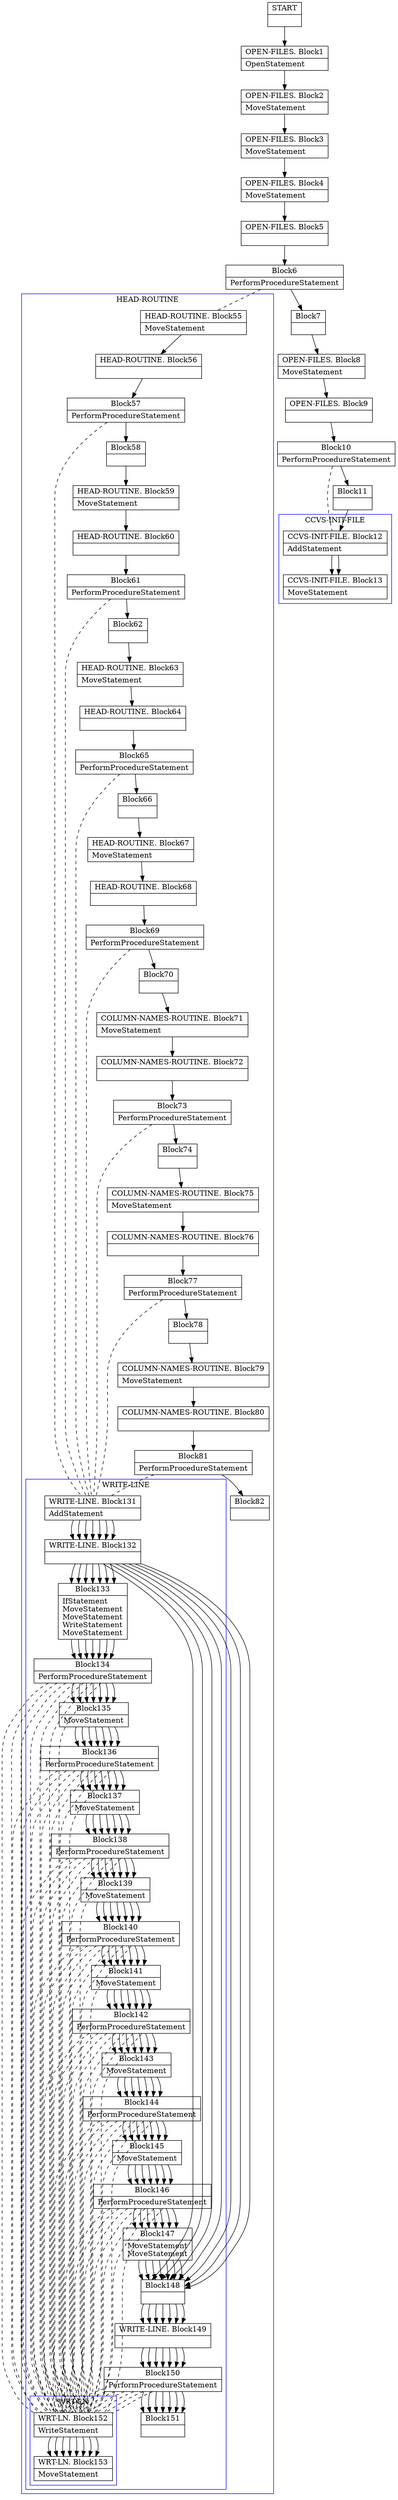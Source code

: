 digraph Cfg {
compound=true;
node [
shape = "record"
]

edge [
arrowtail = "empty"
]
Block0 [
label = "{START|}"
]
Block1 [
label = "{OPEN-FILES. Block1|OpenStatement\l}"
]
Block2 [
label = "{OPEN-FILES. Block2|MoveStatement\l}"
]
Block3 [
label = "{OPEN-FILES. Block3|MoveStatement\l}"
]
Block4 [
label = "{OPEN-FILES. Block4|MoveStatement\l}"
]
Block5 [
label = "{OPEN-FILES. Block5|}"
]
Block6 [
label = "{Block6|PerformProcedureStatement\l}"
]
subgraph cluster_1{
color = blue;
label = "HEAD-ROUTINE";
Block55 [
label = "{HEAD-ROUTINE. Block55|MoveStatement\l}"
]
Block56 [
label = "{HEAD-ROUTINE. Block56|}"
]
Block57 [
label = "{Block57|PerformProcedureStatement\l}"
]
subgraph cluster_8{
color = blue;
label = "WRITE-LINE";
Block131 [
label = "{WRITE-LINE. Block131|AddStatement\l}"
]
Block132 [
label = "{WRITE-LINE. Block132|}"
]
Block133 [
label = "{Block133|IfStatement\lMoveStatement\lMoveStatement\lWriteStatement\lMoveStatement\l}"
]
Block134 [
label = "{Block134|PerformProcedureStatement\l}"
]
subgraph cluster_22{
color = blue;
label = "WRT-LN";
Block152 [
label = "{WRT-LN. Block152|WriteStatement\l}"
]
Block153 [
label = "{WRT-LN. Block153|MoveStatement\l}"
]
Block152 -> Block153

}
Block134 -> Block152 [style=dashed, arrowhead=none]

Block135 [
label = "{Block135|MoveStatement\l}"
]
Block136 [
label = "{Block136|PerformProcedureStatement\l}"
]
subgraph cluster_23{
color = blue;
label = "WRT-LN";
Block152 [
label = "{WRT-LN. Block152|WriteStatement\l}"
]
Block153 [
label = "{WRT-LN. Block153|MoveStatement\l}"
]
Block152 -> Block153

}
Block136 -> Block152 [style=dashed, arrowhead=none]

Block137 [
label = "{Block137|MoveStatement\l}"
]
Block138 [
label = "{Block138|PerformProcedureStatement\l}"
]
subgraph cluster_24{
color = blue;
label = "WRT-LN";
Block152 [
label = "{WRT-LN. Block152|WriteStatement\l}"
]
Block153 [
label = "{WRT-LN. Block153|MoveStatement\l}"
]
Block152 -> Block153

}
Block138 -> Block152 [style=dashed, arrowhead=none]

Block139 [
label = "{Block139|MoveStatement\l}"
]
Block140 [
label = "{Block140|PerformProcedureStatement\l}"
]
subgraph cluster_25{
color = blue;
label = "WRT-LN";
Block152 [
label = "{WRT-LN. Block152|WriteStatement\l}"
]
Block153 [
label = "{WRT-LN. Block153|MoveStatement\l}"
]
Block152 -> Block153

}
Block140 -> Block152 [style=dashed, arrowhead=none]

Block141 [
label = "{Block141|MoveStatement\l}"
]
Block142 [
label = "{Block142|PerformProcedureStatement\l}"
]
subgraph cluster_26{
color = blue;
label = "WRT-LN";
Block152 [
label = "{WRT-LN. Block152|WriteStatement\l}"
]
Block153 [
label = "{WRT-LN. Block153|MoveStatement\l}"
]
Block152 -> Block153

}
Block142 -> Block152 [style=dashed, arrowhead=none]

Block143 [
label = "{Block143|MoveStatement\l}"
]
Block144 [
label = "{Block144|PerformProcedureStatement\l}"
]
subgraph cluster_27{
color = blue;
label = "WRT-LN";
Block152 [
label = "{WRT-LN. Block152|WriteStatement\l}"
]
Block153 [
label = "{WRT-LN. Block153|MoveStatement\l}"
]
Block152 -> Block153

}
Block144 -> Block152 [style=dashed, arrowhead=none]

Block145 [
label = "{Block145|MoveStatement\l}"
]
Block146 [
label = "{Block146|PerformProcedureStatement\l}"
]
subgraph cluster_28{
color = blue;
label = "WRT-LN";
Block152 [
label = "{WRT-LN. Block152|WriteStatement\l}"
]
Block153 [
label = "{WRT-LN. Block153|MoveStatement\l}"
]
Block152 -> Block153

}
Block146 -> Block152 [style=dashed, arrowhead=none]

Block147 [
label = "{Block147|MoveStatement\lMoveStatement\l}"
]
Block148 [
label = "{Block148|}"
]
Block149 [
label = "{WRITE-LINE. Block149|}"
]
Block150 [
label = "{Block150|PerformProcedureStatement\l}"
]
subgraph cluster_29{
color = blue;
label = "WRT-LN";
Block152 [
label = "{WRT-LN. Block152|WriteStatement\l}"
]
Block153 [
label = "{WRT-LN. Block153|MoveStatement\l}"
]
Block152 -> Block153

}
Block150 -> Block152 [style=dashed, arrowhead=none]

Block151 [
label = "{Block151|}"
]
Block131 -> Block132
Block132 -> Block133
Block132 -> Block148
Block133 -> Block134
Block134 -> Block135
Block135 -> Block136
Block136 -> Block137
Block137 -> Block138
Block138 -> Block139
Block139 -> Block140
Block140 -> Block141
Block141 -> Block142
Block142 -> Block143
Block143 -> Block144
Block144 -> Block145
Block145 -> Block146
Block146 -> Block147
Block147 -> Block148
Block148 -> Block149
Block149 -> Block150
Block150 -> Block151

}
Block57 -> Block131 [style=dashed, arrowhead=none]

Block58 [
label = "{Block58|}"
]
Block59 [
label = "{HEAD-ROUTINE. Block59|MoveStatement\l}"
]
Block60 [
label = "{HEAD-ROUTINE. Block60|}"
]
Block61 [
label = "{Block61|PerformProcedureStatement\l}"
]
subgraph cluster_9{
color = blue;
label = "WRITE-LINE";
Block131 [
label = "{WRITE-LINE. Block131|AddStatement\l}"
]
Block132 [
label = "{WRITE-LINE. Block132|}"
]
Block133 [
label = "{Block133|IfStatement\lMoveStatement\lMoveStatement\lWriteStatement\lMoveStatement\l}"
]
Block134 [
label = "{Block134|PerformProcedureStatement\l}"
]
Block134 -> Block152 [style=dashed, arrowhead=none]

Block135 [
label = "{Block135|MoveStatement\l}"
]
Block136 [
label = "{Block136|PerformProcedureStatement\l}"
]
Block136 -> Block152 [style=dashed, arrowhead=none]

Block137 [
label = "{Block137|MoveStatement\l}"
]
Block138 [
label = "{Block138|PerformProcedureStatement\l}"
]
Block138 -> Block152 [style=dashed, arrowhead=none]

Block139 [
label = "{Block139|MoveStatement\l}"
]
Block140 [
label = "{Block140|PerformProcedureStatement\l}"
]
Block140 -> Block152 [style=dashed, arrowhead=none]

Block141 [
label = "{Block141|MoveStatement\l}"
]
Block142 [
label = "{Block142|PerformProcedureStatement\l}"
]
Block142 -> Block152 [style=dashed, arrowhead=none]

Block143 [
label = "{Block143|MoveStatement\l}"
]
Block144 [
label = "{Block144|PerformProcedureStatement\l}"
]
Block144 -> Block152 [style=dashed, arrowhead=none]

Block145 [
label = "{Block145|MoveStatement\l}"
]
Block146 [
label = "{Block146|PerformProcedureStatement\l}"
]
Block146 -> Block152 [style=dashed, arrowhead=none]

Block147 [
label = "{Block147|MoveStatement\lMoveStatement\l}"
]
Block148 [
label = "{Block148|}"
]
Block149 [
label = "{WRITE-LINE. Block149|}"
]
Block150 [
label = "{Block150|PerformProcedureStatement\l}"
]
Block150 -> Block152 [style=dashed, arrowhead=none]

Block151 [
label = "{Block151|}"
]
Block131 -> Block132
Block132 -> Block133
Block132 -> Block148
Block133 -> Block134
Block134 -> Block135
Block135 -> Block136
Block136 -> Block137
Block137 -> Block138
Block138 -> Block139
Block139 -> Block140
Block140 -> Block141
Block141 -> Block142
Block142 -> Block143
Block143 -> Block144
Block144 -> Block145
Block145 -> Block146
Block146 -> Block147
Block147 -> Block148
Block148 -> Block149
Block149 -> Block150
Block150 -> Block151

}
Block61 -> Block131 [style=dashed, arrowhead=none]

Block62 [
label = "{Block62|}"
]
Block63 [
label = "{HEAD-ROUTINE. Block63|MoveStatement\l}"
]
Block64 [
label = "{HEAD-ROUTINE. Block64|}"
]
Block65 [
label = "{Block65|PerformProcedureStatement\l}"
]
subgraph cluster_10{
color = blue;
label = "WRITE-LINE";
Block131 [
label = "{WRITE-LINE. Block131|AddStatement\l}"
]
Block132 [
label = "{WRITE-LINE. Block132|}"
]
Block133 [
label = "{Block133|IfStatement\lMoveStatement\lMoveStatement\lWriteStatement\lMoveStatement\l}"
]
Block134 [
label = "{Block134|PerformProcedureStatement\l}"
]
Block134 -> Block152 [style=dashed, arrowhead=none]

Block135 [
label = "{Block135|MoveStatement\l}"
]
Block136 [
label = "{Block136|PerformProcedureStatement\l}"
]
Block136 -> Block152 [style=dashed, arrowhead=none]

Block137 [
label = "{Block137|MoveStatement\l}"
]
Block138 [
label = "{Block138|PerformProcedureStatement\l}"
]
Block138 -> Block152 [style=dashed, arrowhead=none]

Block139 [
label = "{Block139|MoveStatement\l}"
]
Block140 [
label = "{Block140|PerformProcedureStatement\l}"
]
Block140 -> Block152 [style=dashed, arrowhead=none]

Block141 [
label = "{Block141|MoveStatement\l}"
]
Block142 [
label = "{Block142|PerformProcedureStatement\l}"
]
Block142 -> Block152 [style=dashed, arrowhead=none]

Block143 [
label = "{Block143|MoveStatement\l}"
]
Block144 [
label = "{Block144|PerformProcedureStatement\l}"
]
Block144 -> Block152 [style=dashed, arrowhead=none]

Block145 [
label = "{Block145|MoveStatement\l}"
]
Block146 [
label = "{Block146|PerformProcedureStatement\l}"
]
Block146 -> Block152 [style=dashed, arrowhead=none]

Block147 [
label = "{Block147|MoveStatement\lMoveStatement\l}"
]
Block148 [
label = "{Block148|}"
]
Block149 [
label = "{WRITE-LINE. Block149|}"
]
Block150 [
label = "{Block150|PerformProcedureStatement\l}"
]
Block150 -> Block152 [style=dashed, arrowhead=none]

Block151 [
label = "{Block151|}"
]
Block131 -> Block132
Block132 -> Block133
Block132 -> Block148
Block133 -> Block134
Block134 -> Block135
Block135 -> Block136
Block136 -> Block137
Block137 -> Block138
Block138 -> Block139
Block139 -> Block140
Block140 -> Block141
Block141 -> Block142
Block142 -> Block143
Block143 -> Block144
Block144 -> Block145
Block145 -> Block146
Block146 -> Block147
Block147 -> Block148
Block148 -> Block149
Block149 -> Block150
Block150 -> Block151

}
Block65 -> Block131 [style=dashed, arrowhead=none]

Block66 [
label = "{Block66|}"
]
Block67 [
label = "{HEAD-ROUTINE. Block67|MoveStatement\l}"
]
Block68 [
label = "{HEAD-ROUTINE. Block68|}"
]
Block69 [
label = "{Block69|PerformProcedureStatement\l}"
]
subgraph cluster_11{
color = blue;
label = "WRITE-LINE";
Block131 [
label = "{WRITE-LINE. Block131|AddStatement\l}"
]
Block132 [
label = "{WRITE-LINE. Block132|}"
]
Block133 [
label = "{Block133|IfStatement\lMoveStatement\lMoveStatement\lWriteStatement\lMoveStatement\l}"
]
Block134 [
label = "{Block134|PerformProcedureStatement\l}"
]
Block134 -> Block152 [style=dashed, arrowhead=none]

Block135 [
label = "{Block135|MoveStatement\l}"
]
Block136 [
label = "{Block136|PerformProcedureStatement\l}"
]
Block136 -> Block152 [style=dashed, arrowhead=none]

Block137 [
label = "{Block137|MoveStatement\l}"
]
Block138 [
label = "{Block138|PerformProcedureStatement\l}"
]
Block138 -> Block152 [style=dashed, arrowhead=none]

Block139 [
label = "{Block139|MoveStatement\l}"
]
Block140 [
label = "{Block140|PerformProcedureStatement\l}"
]
Block140 -> Block152 [style=dashed, arrowhead=none]

Block141 [
label = "{Block141|MoveStatement\l}"
]
Block142 [
label = "{Block142|PerformProcedureStatement\l}"
]
Block142 -> Block152 [style=dashed, arrowhead=none]

Block143 [
label = "{Block143|MoveStatement\l}"
]
Block144 [
label = "{Block144|PerformProcedureStatement\l}"
]
Block144 -> Block152 [style=dashed, arrowhead=none]

Block145 [
label = "{Block145|MoveStatement\l}"
]
Block146 [
label = "{Block146|PerformProcedureStatement\l}"
]
Block146 -> Block152 [style=dashed, arrowhead=none]

Block147 [
label = "{Block147|MoveStatement\lMoveStatement\l}"
]
Block148 [
label = "{Block148|}"
]
Block149 [
label = "{WRITE-LINE. Block149|}"
]
Block150 [
label = "{Block150|PerformProcedureStatement\l}"
]
Block150 -> Block152 [style=dashed, arrowhead=none]

Block151 [
label = "{Block151|}"
]
Block131 -> Block132
Block132 -> Block133
Block132 -> Block148
Block133 -> Block134
Block134 -> Block135
Block135 -> Block136
Block136 -> Block137
Block137 -> Block138
Block138 -> Block139
Block139 -> Block140
Block140 -> Block141
Block141 -> Block142
Block142 -> Block143
Block143 -> Block144
Block144 -> Block145
Block145 -> Block146
Block146 -> Block147
Block147 -> Block148
Block148 -> Block149
Block149 -> Block150
Block150 -> Block151

}
Block69 -> Block131 [style=dashed, arrowhead=none]

Block70 [
label = "{Block70|}"
]
Block71 [
label = "{COLUMN-NAMES-ROUTINE. Block71|MoveStatement\l}"
]
Block72 [
label = "{COLUMN-NAMES-ROUTINE. Block72|}"
]
Block73 [
label = "{Block73|PerformProcedureStatement\l}"
]
subgraph cluster_12{
color = blue;
label = "WRITE-LINE";
Block131 [
label = "{WRITE-LINE. Block131|AddStatement\l}"
]
Block132 [
label = "{WRITE-LINE. Block132|}"
]
Block133 [
label = "{Block133|IfStatement\lMoveStatement\lMoveStatement\lWriteStatement\lMoveStatement\l}"
]
Block134 [
label = "{Block134|PerformProcedureStatement\l}"
]
Block134 -> Block152 [style=dashed, arrowhead=none]

Block135 [
label = "{Block135|MoveStatement\l}"
]
Block136 [
label = "{Block136|PerformProcedureStatement\l}"
]
Block136 -> Block152 [style=dashed, arrowhead=none]

Block137 [
label = "{Block137|MoveStatement\l}"
]
Block138 [
label = "{Block138|PerformProcedureStatement\l}"
]
Block138 -> Block152 [style=dashed, arrowhead=none]

Block139 [
label = "{Block139|MoveStatement\l}"
]
Block140 [
label = "{Block140|PerformProcedureStatement\l}"
]
Block140 -> Block152 [style=dashed, arrowhead=none]

Block141 [
label = "{Block141|MoveStatement\l}"
]
Block142 [
label = "{Block142|PerformProcedureStatement\l}"
]
Block142 -> Block152 [style=dashed, arrowhead=none]

Block143 [
label = "{Block143|MoveStatement\l}"
]
Block144 [
label = "{Block144|PerformProcedureStatement\l}"
]
Block144 -> Block152 [style=dashed, arrowhead=none]

Block145 [
label = "{Block145|MoveStatement\l}"
]
Block146 [
label = "{Block146|PerformProcedureStatement\l}"
]
Block146 -> Block152 [style=dashed, arrowhead=none]

Block147 [
label = "{Block147|MoveStatement\lMoveStatement\l}"
]
Block148 [
label = "{Block148|}"
]
Block149 [
label = "{WRITE-LINE. Block149|}"
]
Block150 [
label = "{Block150|PerformProcedureStatement\l}"
]
Block150 -> Block152 [style=dashed, arrowhead=none]

Block151 [
label = "{Block151|}"
]
Block131 -> Block132
Block132 -> Block133
Block132 -> Block148
Block133 -> Block134
Block134 -> Block135
Block135 -> Block136
Block136 -> Block137
Block137 -> Block138
Block138 -> Block139
Block139 -> Block140
Block140 -> Block141
Block141 -> Block142
Block142 -> Block143
Block143 -> Block144
Block144 -> Block145
Block145 -> Block146
Block146 -> Block147
Block147 -> Block148
Block148 -> Block149
Block149 -> Block150
Block150 -> Block151

}
Block73 -> Block131 [style=dashed, arrowhead=none]

Block74 [
label = "{Block74|}"
]
Block75 [
label = "{COLUMN-NAMES-ROUTINE. Block75|MoveStatement\l}"
]
Block76 [
label = "{COLUMN-NAMES-ROUTINE. Block76|}"
]
Block77 [
label = "{Block77|PerformProcedureStatement\l}"
]
subgraph cluster_13{
color = blue;
label = "WRITE-LINE";
Block131 [
label = "{WRITE-LINE. Block131|AddStatement\l}"
]
Block132 [
label = "{WRITE-LINE. Block132|}"
]
Block133 [
label = "{Block133|IfStatement\lMoveStatement\lMoveStatement\lWriteStatement\lMoveStatement\l}"
]
Block134 [
label = "{Block134|PerformProcedureStatement\l}"
]
Block134 -> Block152 [style=dashed, arrowhead=none]

Block135 [
label = "{Block135|MoveStatement\l}"
]
Block136 [
label = "{Block136|PerformProcedureStatement\l}"
]
Block136 -> Block152 [style=dashed, arrowhead=none]

Block137 [
label = "{Block137|MoveStatement\l}"
]
Block138 [
label = "{Block138|PerformProcedureStatement\l}"
]
Block138 -> Block152 [style=dashed, arrowhead=none]

Block139 [
label = "{Block139|MoveStatement\l}"
]
Block140 [
label = "{Block140|PerformProcedureStatement\l}"
]
Block140 -> Block152 [style=dashed, arrowhead=none]

Block141 [
label = "{Block141|MoveStatement\l}"
]
Block142 [
label = "{Block142|PerformProcedureStatement\l}"
]
Block142 -> Block152 [style=dashed, arrowhead=none]

Block143 [
label = "{Block143|MoveStatement\l}"
]
Block144 [
label = "{Block144|PerformProcedureStatement\l}"
]
Block144 -> Block152 [style=dashed, arrowhead=none]

Block145 [
label = "{Block145|MoveStatement\l}"
]
Block146 [
label = "{Block146|PerformProcedureStatement\l}"
]
Block146 -> Block152 [style=dashed, arrowhead=none]

Block147 [
label = "{Block147|MoveStatement\lMoveStatement\l}"
]
Block148 [
label = "{Block148|}"
]
Block149 [
label = "{WRITE-LINE. Block149|}"
]
Block150 [
label = "{Block150|PerformProcedureStatement\l}"
]
Block150 -> Block152 [style=dashed, arrowhead=none]

Block151 [
label = "{Block151|}"
]
Block131 -> Block132
Block132 -> Block133
Block132 -> Block148
Block133 -> Block134
Block134 -> Block135
Block135 -> Block136
Block136 -> Block137
Block137 -> Block138
Block138 -> Block139
Block139 -> Block140
Block140 -> Block141
Block141 -> Block142
Block142 -> Block143
Block143 -> Block144
Block144 -> Block145
Block145 -> Block146
Block146 -> Block147
Block147 -> Block148
Block148 -> Block149
Block149 -> Block150
Block150 -> Block151

}
Block77 -> Block131 [style=dashed, arrowhead=none]

Block78 [
label = "{Block78|}"
]
Block79 [
label = "{COLUMN-NAMES-ROUTINE. Block79|MoveStatement\l}"
]
Block80 [
label = "{COLUMN-NAMES-ROUTINE. Block80|}"
]
Block81 [
label = "{Block81|PerformProcedureStatement\l}"
]
subgraph cluster_14{
color = blue;
label = "WRITE-LINE";
Block131 [
label = "{WRITE-LINE. Block131|AddStatement\l}"
]
Block132 [
label = "{WRITE-LINE. Block132|}"
]
Block133 [
label = "{Block133|IfStatement\lMoveStatement\lMoveStatement\lWriteStatement\lMoveStatement\l}"
]
Block134 [
label = "{Block134|PerformProcedureStatement\l}"
]
Block134 -> Block152 [style=dashed, arrowhead=none]

Block135 [
label = "{Block135|MoveStatement\l}"
]
Block136 [
label = "{Block136|PerformProcedureStatement\l}"
]
Block136 -> Block152 [style=dashed, arrowhead=none]

Block137 [
label = "{Block137|MoveStatement\l}"
]
Block138 [
label = "{Block138|PerformProcedureStatement\l}"
]
Block138 -> Block152 [style=dashed, arrowhead=none]

Block139 [
label = "{Block139|MoveStatement\l}"
]
Block140 [
label = "{Block140|PerformProcedureStatement\l}"
]
Block140 -> Block152 [style=dashed, arrowhead=none]

Block141 [
label = "{Block141|MoveStatement\l}"
]
Block142 [
label = "{Block142|PerformProcedureStatement\l}"
]
Block142 -> Block152 [style=dashed, arrowhead=none]

Block143 [
label = "{Block143|MoveStatement\l}"
]
Block144 [
label = "{Block144|PerformProcedureStatement\l}"
]
Block144 -> Block152 [style=dashed, arrowhead=none]

Block145 [
label = "{Block145|MoveStatement\l}"
]
Block146 [
label = "{Block146|PerformProcedureStatement\l}"
]
Block146 -> Block152 [style=dashed, arrowhead=none]

Block147 [
label = "{Block147|MoveStatement\lMoveStatement\l}"
]
Block148 [
label = "{Block148|}"
]
Block149 [
label = "{WRITE-LINE. Block149|}"
]
Block150 [
label = "{Block150|PerformProcedureStatement\l}"
]
Block150 -> Block152 [style=dashed, arrowhead=none]

Block151 [
label = "{Block151|}"
]
Block131 -> Block132
Block132 -> Block133
Block132 -> Block148
Block133 -> Block134
Block134 -> Block135
Block135 -> Block136
Block136 -> Block137
Block137 -> Block138
Block138 -> Block139
Block139 -> Block140
Block140 -> Block141
Block141 -> Block142
Block142 -> Block143
Block143 -> Block144
Block144 -> Block145
Block145 -> Block146
Block146 -> Block147
Block147 -> Block148
Block148 -> Block149
Block149 -> Block150
Block150 -> Block151

}
Block81 -> Block131 [style=dashed, arrowhead=none]

Block82 [
label = "{Block82|}"
]
Block55 -> Block56
Block56 -> Block57
Block57 -> Block58
Block58 -> Block59
Block59 -> Block60
Block60 -> Block61
Block61 -> Block62
Block62 -> Block63
Block63 -> Block64
Block64 -> Block65
Block65 -> Block66
Block66 -> Block67
Block67 -> Block68
Block68 -> Block69
Block69 -> Block70
Block70 -> Block71
Block71 -> Block72
Block72 -> Block73
Block73 -> Block74
Block74 -> Block75
Block75 -> Block76
Block76 -> Block77
Block77 -> Block78
Block78 -> Block79
Block79 -> Block80
Block80 -> Block81
Block81 -> Block82

}
Block6 -> Block55 [style=dashed, arrowhead=none]

Block7 [
label = "{Block7|}"
]
Block8 [
label = "{OPEN-FILES. Block8|MoveStatement\l}"
]
Block9 [
label = "{OPEN-FILES. Block9|}"
]
Block10 [
label = "{Block10|PerformProcedureStatement\l}"
]
subgraph cluster_2{
color = blue;
label = "CCVS-INIT-FILE";
Block12 [
label = "{CCVS-INIT-FILE. Block12|AddStatement\l}"
]
Block13 [
label = "{CCVS-INIT-FILE. Block13|MoveStatement\l}"
]
Block12 -> Block13

}
Block10 -> Block12 [style=dashed, arrowhead=none]

Block11 [
label = "{Block11|}"
]
Block12 [
label = "{CCVS-INIT-FILE. Block12|AddStatement\l}"
]
Block13 [
label = "{CCVS-INIT-FILE. Block13|MoveStatement\l}"
]
Block0 -> Block1
Block1 -> Block2
Block2 -> Block3
Block3 -> Block4
Block4 -> Block5
Block5 -> Block6
Block6 -> Block7
Block7 -> Block8
Block8 -> Block9
Block9 -> Block10
Block10 -> Block11
Block11 -> Block12
Block12 -> Block13

}
